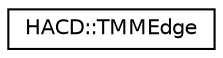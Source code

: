 digraph "Graphical Class Hierarchy"
{
  edge [fontname="Helvetica",fontsize="10",labelfontname="Helvetica",labelfontsize="10"];
  node [fontname="Helvetica",fontsize="10",shape=record];
  rankdir="LR";
  Node1 [label="HACD::TMMEdge",height=0.2,width=0.4,color="black", fillcolor="white", style="filled",URL="$class_h_a_c_d_1_1_t_m_m_edge.html",tooltip="Edge data structure used in a triangular manifold mesh (TMM). "];
}
